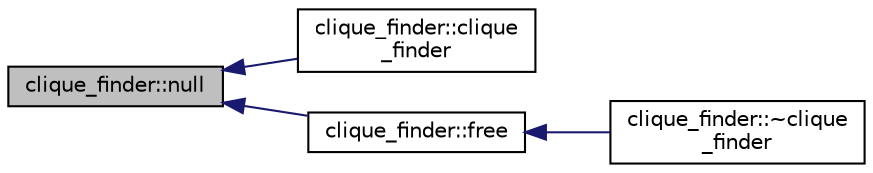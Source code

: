 digraph "clique_finder::null"
{
  edge [fontname="Helvetica",fontsize="10",labelfontname="Helvetica",labelfontsize="10"];
  node [fontname="Helvetica",fontsize="10",shape=record];
  rankdir="LR";
  Node218 [label="clique_finder::null",height=0.2,width=0.4,color="black", fillcolor="grey75", style="filled", fontcolor="black"];
  Node218 -> Node219 [dir="back",color="midnightblue",fontsize="10",style="solid",fontname="Helvetica"];
  Node219 [label="clique_finder::clique\l_finder",height=0.2,width=0.4,color="black", fillcolor="white", style="filled",URL="$dc/d82/classclique__finder.html#a996255a587a5338e5214d54a6d63b95a"];
  Node218 -> Node220 [dir="back",color="midnightblue",fontsize="10",style="solid",fontname="Helvetica"];
  Node220 [label="clique_finder::free",height=0.2,width=0.4,color="black", fillcolor="white", style="filled",URL="$dc/d82/classclique__finder.html#ab9dbf7e2012a2047558b980a0e485569"];
  Node220 -> Node221 [dir="back",color="midnightblue",fontsize="10",style="solid",fontname="Helvetica"];
  Node221 [label="clique_finder::~clique\l_finder",height=0.2,width=0.4,color="black", fillcolor="white", style="filled",URL="$dc/d82/classclique__finder.html#a5a64ff27a69e4dcaba50818135adcc3a"];
}
